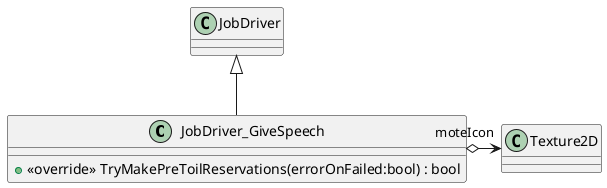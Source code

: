@startuml
class JobDriver_GiveSpeech {
    + <<override>> TryMakePreToilReservations(errorOnFailed:bool) : bool
}
JobDriver <|-- JobDriver_GiveSpeech
JobDriver_GiveSpeech o-> "moteIcon" Texture2D
@enduml
